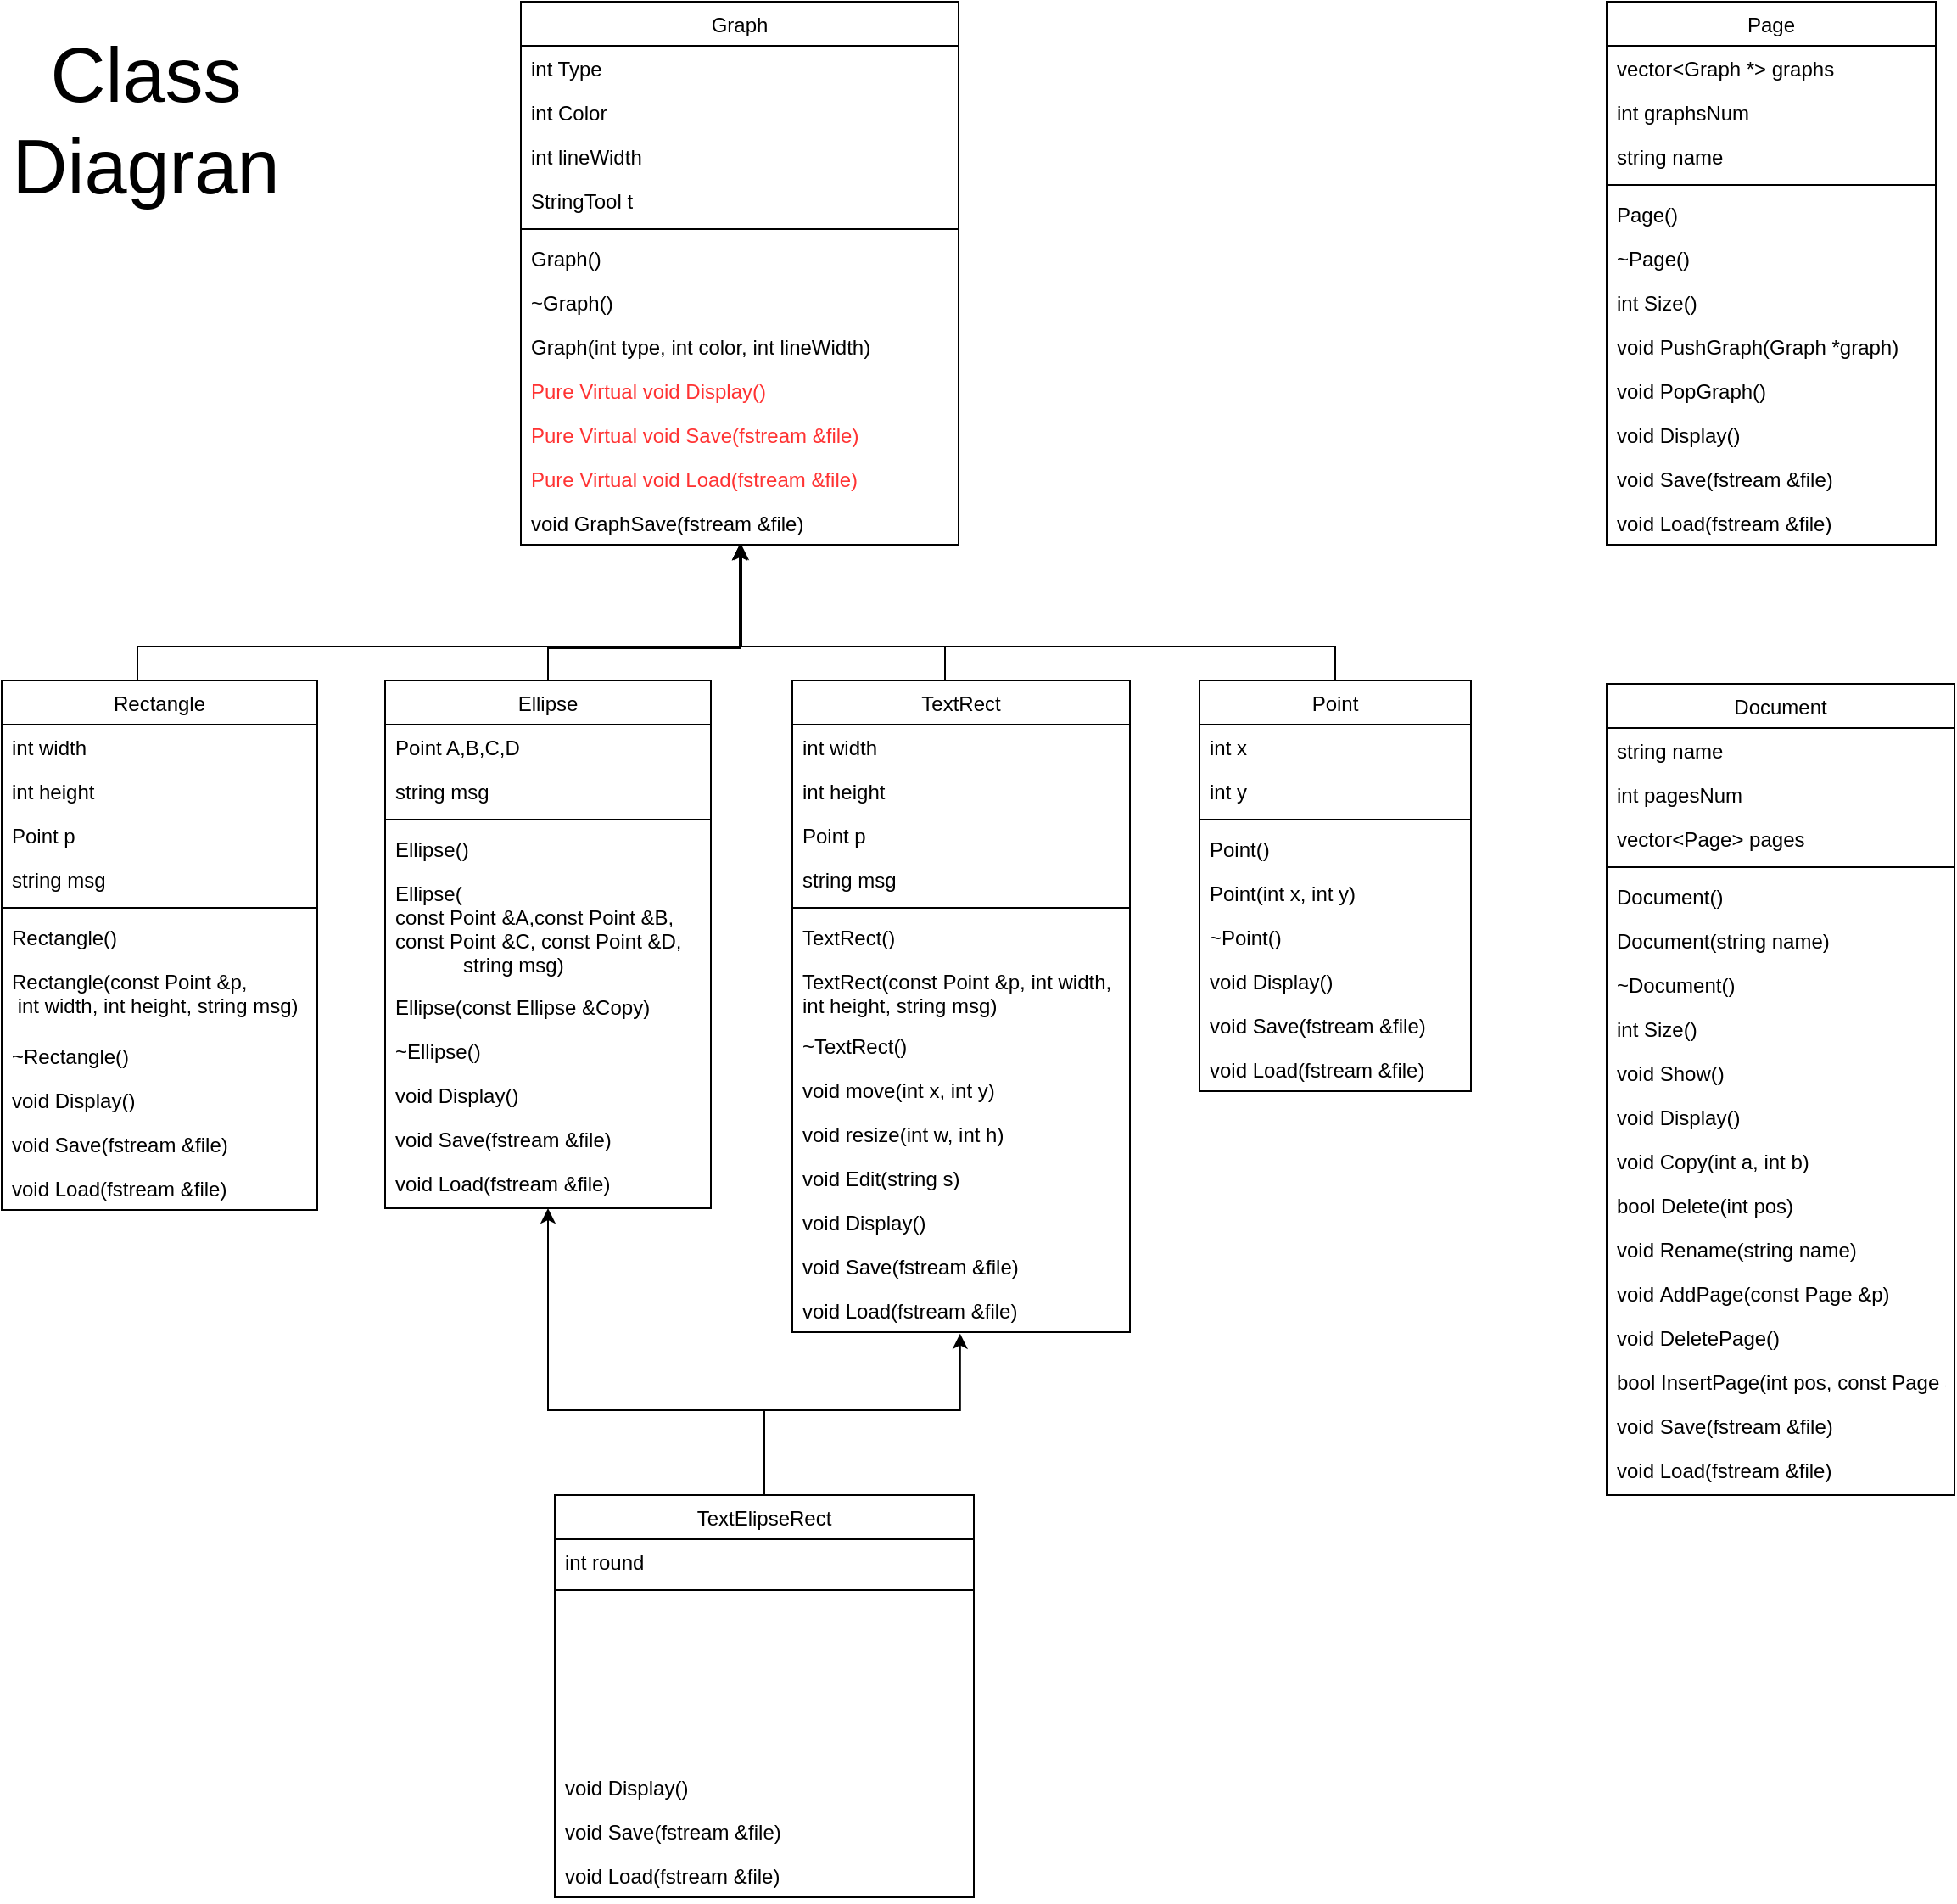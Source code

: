 <mxfile version="13.7.9" type="device"><diagram id="C5RBs43oDa-KdzZeNtuy" name="Page-1"><mxGraphModel dx="2370" dy="1370" grid="1" gridSize="10" guides="1" tooltips="1" connect="1" arrows="1" fold="1" page="1" pageScale="1" pageWidth="827" pageHeight="1169" math="0" shadow="0" extFonts="Permanent Marker^https://fonts.googleapis.com/css?family=Permanent+Marker"><root><mxCell id="WIyWlLk6GJQsqaUBKTNV-0"/><mxCell id="WIyWlLk6GJQsqaUBKTNV-1" parent="WIyWlLk6GJQsqaUBKTNV-0"/><mxCell id="w5Ngpnefuo01N6wFuXow-26" style="edgeStyle=orthogonalEdgeStyle;rounded=0;orthogonalLoop=1;jettySize=auto;html=1;entryX=0.5;entryY=1;entryDx=0;entryDy=0;" parent="WIyWlLk6GJQsqaUBKTNV-1" source="w5Ngpnefuo01N6wFuXow-6" target="w5Ngpnefuo01N6wFuXow-17" edge="1"><mxGeometry relative="1" as="geometry"><mxPoint x="530" y="750" as="targetPoint"/><Array as="points"><mxPoint x="576" y="701"/><mxPoint x="689" y="701"/></Array></mxGeometry></mxCell><mxCell id="w5Ngpnefuo01N6wFuXow-17" value="Graph" style="swimlane;fontStyle=0;align=center;verticalAlign=top;childLayout=stackLayout;horizontal=1;startSize=26;horizontalStack=0;resizeParent=1;resizeLast=0;collapsible=1;marginBottom=0;rounded=0;shadow=0;strokeWidth=1;" parent="WIyWlLk6GJQsqaUBKTNV-1" vertex="1"><mxGeometry x="560" y="320" width="258" height="320" as="geometry"><mxRectangle x="480" y="345" width="170" height="26" as="alternateBounds"/></mxGeometry></mxCell><mxCell id="w5Ngpnefuo01N6wFuXow-18" value="int Type" style="text;align=left;verticalAlign=top;spacingLeft=4;spacingRight=4;overflow=hidden;rotatable=0;points=[[0,0.5],[1,0.5]];portConstraint=eastwest;" parent="w5Ngpnefuo01N6wFuXow-17" vertex="1"><mxGeometry y="26" width="258" height="26" as="geometry"/></mxCell><mxCell id="w5Ngpnefuo01N6wFuXow-33" value="int Color" style="text;align=left;verticalAlign=top;spacingLeft=4;spacingRight=4;overflow=hidden;rotatable=0;points=[[0,0.5],[1,0.5]];portConstraint=eastwest;" parent="w5Ngpnefuo01N6wFuXow-17" vertex="1"><mxGeometry y="52" width="258" height="26" as="geometry"/></mxCell><mxCell id="w5Ngpnefuo01N6wFuXow-34" value="int lineWidth" style="text;align=left;verticalAlign=top;spacingLeft=4;spacingRight=4;overflow=hidden;rotatable=0;points=[[0,0.5],[1,0.5]];portConstraint=eastwest;" parent="w5Ngpnefuo01N6wFuXow-17" vertex="1"><mxGeometry y="78" width="258" height="26" as="geometry"/></mxCell><mxCell id="0" value="StringTool t" style="text;align=left;verticalAlign=top;spacingLeft=4;spacingRight=4;overflow=hidden;rotatable=0;points=[[0,0.5],[1,0.5]];portConstraint=eastwest;" parent="w5Ngpnefuo01N6wFuXow-17" vertex="1"><mxGeometry y="104" width="258" height="26" as="geometry"/></mxCell><mxCell id="w5Ngpnefuo01N6wFuXow-19" value="" style="line;html=1;strokeWidth=1;align=left;verticalAlign=middle;spacingTop=-1;spacingLeft=3;spacingRight=3;rotatable=0;labelPosition=right;points=[];portConstraint=eastwest;" parent="w5Ngpnefuo01N6wFuXow-17" vertex="1"><mxGeometry y="130" width="258" height="8" as="geometry"/></mxCell><mxCell id="1" value="Graph()" style="text;align=left;verticalAlign=top;spacingLeft=4;spacingRight=4;overflow=hidden;rotatable=0;points=[[0,0.5],[1,0.5]];portConstraint=eastwest;" parent="w5Ngpnefuo01N6wFuXow-17" vertex="1"><mxGeometry y="138" width="258" height="26" as="geometry"/></mxCell><mxCell id="g8D7zmndHCtEpndMNbQh-41" value="~Graph()" style="text;align=left;verticalAlign=top;spacingLeft=4;spacingRight=4;overflow=hidden;rotatable=0;points=[[0,0.5],[1,0.5]];portConstraint=eastwest;" parent="w5Ngpnefuo01N6wFuXow-17" vertex="1"><mxGeometry y="164" width="258" height="26" as="geometry"/></mxCell><mxCell id="w5Ngpnefuo01N6wFuXow-35" value="Graph(int type, int color, int lineWidth)" style="text;align=left;verticalAlign=top;spacingLeft=4;spacingRight=4;overflow=hidden;rotatable=0;points=[[0,0.5],[1,0.5]];portConstraint=eastwest;" parent="w5Ngpnefuo01N6wFuXow-17" vertex="1"><mxGeometry y="190" width="258" height="26" as="geometry"/></mxCell><mxCell id="2" value="Pure Virtual void Display()" style="text;align=left;verticalAlign=top;spacingLeft=4;spacingRight=4;overflow=hidden;rotatable=0;points=[[0,0.5],[1,0.5]];portConstraint=eastwest;fontColor=#FF3333;" parent="w5Ngpnefuo01N6wFuXow-17" vertex="1"><mxGeometry y="216" width="258" height="26" as="geometry"/></mxCell><mxCell id="w5Ngpnefuo01N6wFuXow-36" value="Pure Virtual void Save(fstream &amp;file)" style="text;align=left;verticalAlign=top;spacingLeft=4;spacingRight=4;overflow=hidden;rotatable=0;points=[[0,0.5],[1,0.5]];portConstraint=eastwest;fontColor=#FF3333;" parent="w5Ngpnefuo01N6wFuXow-17" vertex="1"><mxGeometry y="242" width="258" height="26" as="geometry"/></mxCell><mxCell id="w5Ngpnefuo01N6wFuXow-37" value="Pure Virtual void Load(fstream &amp;file)" style="text;align=left;verticalAlign=top;spacingLeft=4;spacingRight=4;overflow=hidden;rotatable=0;points=[[0,0.5],[1,0.5]];portConstraint=eastwest;fontColor=#FF3333;" parent="w5Ngpnefuo01N6wFuXow-17" vertex="1"><mxGeometry y="268" width="258" height="26" as="geometry"/></mxCell><mxCell id="4" value="void GraphSave(fstream &amp;file)" style="text;align=left;verticalAlign=top;spacingLeft=4;spacingRight=4;overflow=hidden;rotatable=0;points=[[0,0.5],[1,0.5]];portConstraint=eastwest;" parent="w5Ngpnefuo01N6wFuXow-17" vertex="1"><mxGeometry y="294" width="258" height="26" as="geometry"/></mxCell><mxCell id="w5Ngpnefuo01N6wFuXow-31" style="edgeStyle=orthogonalEdgeStyle;rounded=0;orthogonalLoop=1;jettySize=auto;html=1;entryX=0.5;entryY=1;entryDx=0;entryDy=0;" parent="WIyWlLk6GJQsqaUBKTNV-1" source="w5Ngpnefuo01N6wFuXow-14" target="w5Ngpnefuo01N6wFuXow-17" edge="1"><mxGeometry relative="1" as="geometry"><Array as="points"><mxPoint x="810" y="700"/><mxPoint x="689" y="700"/></Array></mxGeometry></mxCell><mxCell id="w5Ngpnefuo01N6wFuXow-25" style="edgeStyle=orthogonalEdgeStyle;rounded=0;orthogonalLoop=1;jettySize=auto;html=1;entryX=0.5;entryY=1;entryDx=0;entryDy=0;" parent="WIyWlLk6GJQsqaUBKTNV-1" source="w5Ngpnefuo01N6wFuXow-0" target="w5Ngpnefuo01N6wFuXow-17" edge="1"><mxGeometry relative="1" as="geometry"><Array as="points"><mxPoint x="334" y="700"/><mxPoint x="689" y="700"/></Array></mxGeometry></mxCell><mxCell id="g8D7zmndHCtEpndMNbQh-48" style="edgeStyle=orthogonalEdgeStyle;rounded=0;orthogonalLoop=1;jettySize=auto;html=1;" parent="WIyWlLk6GJQsqaUBKTNV-1" source="w5Ngpnefuo01N6wFuXow-3" edge="1"><mxGeometry relative="1" as="geometry"><mxPoint x="690" y="640" as="targetPoint"/><Array as="points"><mxPoint x="1040" y="700"/><mxPoint x="690" y="700"/></Array></mxGeometry></mxCell><mxCell id="w5Ngpnefuo01N6wFuXow-3" value="Point" style="swimlane;fontStyle=0;align=center;verticalAlign=top;childLayout=stackLayout;horizontal=1;startSize=26;horizontalStack=0;resizeParent=1;resizeLast=0;collapsible=1;marginBottom=0;rounded=0;shadow=0;strokeWidth=1;" parent="WIyWlLk6GJQsqaUBKTNV-1" vertex="1"><mxGeometry x="960" y="720" width="160" height="242" as="geometry"><mxRectangle x="380" y="560" width="170" height="26" as="alternateBounds"/></mxGeometry></mxCell><mxCell id="w5Ngpnefuo01N6wFuXow-4" value="int x" style="text;align=left;verticalAlign=top;spacingLeft=4;spacingRight=4;overflow=hidden;rotatable=0;points=[[0,0.5],[1,0.5]];portConstraint=eastwest;" parent="w5Ngpnefuo01N6wFuXow-3" vertex="1"><mxGeometry y="26" width="160" height="26" as="geometry"/></mxCell><mxCell id="nlLXyp28tEwNmr5Pekm--0" value="int y" style="text;align=left;verticalAlign=top;spacingLeft=4;spacingRight=4;overflow=hidden;rotatable=0;points=[[0,0.5],[1,0.5]];portConstraint=eastwest;" parent="w5Ngpnefuo01N6wFuXow-3" vertex="1"><mxGeometry y="52" width="160" height="26" as="geometry"/></mxCell><mxCell id="w5Ngpnefuo01N6wFuXow-5" value="" style="line;html=1;strokeWidth=1;align=left;verticalAlign=middle;spacingTop=-1;spacingLeft=3;spacingRight=3;rotatable=0;labelPosition=right;points=[];portConstraint=eastwest;" parent="w5Ngpnefuo01N6wFuXow-3" vertex="1"><mxGeometry y="78" width="160" height="8" as="geometry"/></mxCell><mxCell id="5" value="Point()" style="text;align=left;verticalAlign=top;spacingLeft=4;spacingRight=4;overflow=hidden;rotatable=0;points=[[0,0.5],[1,0.5]];portConstraint=eastwest;" parent="w5Ngpnefuo01N6wFuXow-3" vertex="1"><mxGeometry y="86" width="160" height="26" as="geometry"/></mxCell><mxCell id="6" value="Point(int x, int y)" style="text;align=left;verticalAlign=top;spacingLeft=4;spacingRight=4;overflow=hidden;rotatable=0;points=[[0,0.5],[1,0.5]];portConstraint=eastwest;" parent="w5Ngpnefuo01N6wFuXow-3" vertex="1"><mxGeometry y="112" width="160" height="26" as="geometry"/></mxCell><mxCell id="g8D7zmndHCtEpndMNbQh-45" value="~Point()" style="text;align=left;verticalAlign=top;spacingLeft=4;spacingRight=4;overflow=hidden;rotatable=0;points=[[0,0.5],[1,0.5]];portConstraint=eastwest;" parent="w5Ngpnefuo01N6wFuXow-3" vertex="1"><mxGeometry y="138" width="160" height="26" as="geometry"/></mxCell><mxCell id="7" value="void Display()" style="text;align=left;verticalAlign=top;spacingLeft=4;spacingRight=4;overflow=hidden;rotatable=0;points=[[0,0.5],[1,0.5]];portConstraint=eastwest;" parent="w5Ngpnefuo01N6wFuXow-3" vertex="1"><mxGeometry y="164" width="160" height="26" as="geometry"/></mxCell><mxCell id="8" value="void Save(fstream &amp;file)" style="text;align=left;verticalAlign=top;spacingLeft=4;spacingRight=4;overflow=hidden;rotatable=0;points=[[0,0.5],[1,0.5]];portConstraint=eastwest;" parent="w5Ngpnefuo01N6wFuXow-3" vertex="1"><mxGeometry y="190" width="160" height="26" as="geometry"/></mxCell><mxCell id="9" value="void Load(fstream &amp;file)" style="text;align=left;verticalAlign=top;spacingLeft=4;spacingRight=4;overflow=hidden;rotatable=0;points=[[0,0.5],[1,0.5]];portConstraint=eastwest;" parent="w5Ngpnefuo01N6wFuXow-3" vertex="1"><mxGeometry y="216" width="160" height="26" as="geometry"/></mxCell><mxCell id="w5Ngpnefuo01N6wFuXow-14" value="TextRect" style="swimlane;fontStyle=0;align=center;verticalAlign=top;childLayout=stackLayout;horizontal=1;startSize=26;horizontalStack=0;resizeParent=1;resizeLast=0;collapsible=1;marginBottom=0;rounded=0;shadow=0;strokeWidth=1;swimlaneLine=1;" parent="WIyWlLk6GJQsqaUBKTNV-1" vertex="1"><mxGeometry x="720" y="720" width="199" height="384" as="geometry"><mxRectangle x="732" y="729" width="170" height="26" as="alternateBounds"/></mxGeometry></mxCell><mxCell id="w5Ngpnefuo01N6wFuXow-15" value="int width" style="text;align=left;verticalAlign=top;spacingLeft=4;spacingRight=4;overflow=hidden;rotatable=0;points=[[0,0.5],[1,0.5]];portConstraint=eastwest;" parent="w5Ngpnefuo01N6wFuXow-14" vertex="1"><mxGeometry y="26" width="199" height="26" as="geometry"/></mxCell><mxCell id="w5Ngpnefuo01N6wFuXow-46" value="int height" style="text;align=left;verticalAlign=top;spacingLeft=4;spacingRight=4;overflow=hidden;rotatable=0;points=[[0,0.5],[1,0.5]];portConstraint=eastwest;" parent="w5Ngpnefuo01N6wFuXow-14" vertex="1"><mxGeometry y="52" width="199" height="26" as="geometry"/></mxCell><mxCell id="w5Ngpnefuo01N6wFuXow-47" value="Point p" style="text;align=left;verticalAlign=top;spacingLeft=4;spacingRight=4;overflow=hidden;rotatable=0;points=[[0,0.5],[1,0.5]];portConstraint=eastwest;" parent="w5Ngpnefuo01N6wFuXow-14" vertex="1"><mxGeometry y="78" width="199" height="26" as="geometry"/></mxCell><mxCell id="dm0tmYO27UrbNMAjL2ri-0" value="string msg" style="text;align=left;verticalAlign=top;spacingLeft=4;spacingRight=4;overflow=hidden;rotatable=0;points=[[0,0.5],[1,0.5]];portConstraint=eastwest;" parent="w5Ngpnefuo01N6wFuXow-14" vertex="1"><mxGeometry y="104" width="199" height="26" as="geometry"/></mxCell><mxCell id="w5Ngpnefuo01N6wFuXow-16" value="" style="line;html=1;strokeWidth=1;align=left;verticalAlign=middle;spacingTop=-1;spacingLeft=3;spacingRight=3;rotatable=0;labelPosition=right;points=[];portConstraint=eastwest;" parent="w5Ngpnefuo01N6wFuXow-14" vertex="1"><mxGeometry y="130" width="199" height="8" as="geometry"/></mxCell><mxCell id="w5Ngpnefuo01N6wFuXow-48" value="TextRect()" style="text;align=left;verticalAlign=top;spacingLeft=4;spacingRight=4;overflow=hidden;rotatable=0;points=[[0,0.5],[1,0.5]];portConstraint=eastwest;" parent="w5Ngpnefuo01N6wFuXow-14" vertex="1"><mxGeometry y="138" width="199" height="26" as="geometry"/></mxCell><mxCell id="w5Ngpnefuo01N6wFuXow-49" value="TextRect(const Point &amp;p, int width, &#10;int height, string msg)" style="text;align=left;verticalAlign=top;spacingLeft=4;spacingRight=4;overflow=hidden;rotatable=0;points=[[0,0.5],[1,0.5]];portConstraint=eastwest;" parent="w5Ngpnefuo01N6wFuXow-14" vertex="1"><mxGeometry y="164" width="199" height="38" as="geometry"/></mxCell><mxCell id="g8D7zmndHCtEpndMNbQh-44" value="~TextRect()" style="text;align=left;verticalAlign=top;spacingLeft=4;spacingRight=4;overflow=hidden;rotatable=0;points=[[0,0.5],[1,0.5]];portConstraint=eastwest;" parent="w5Ngpnefuo01N6wFuXow-14" vertex="1"><mxGeometry y="202" width="199" height="26" as="geometry"/></mxCell><mxCell id="w5Ngpnefuo01N6wFuXow-50" value="void move(int x, int y)" style="text;align=left;verticalAlign=top;spacingLeft=4;spacingRight=4;overflow=hidden;rotatable=0;points=[[0,0.5],[1,0.5]];portConstraint=eastwest;" parent="w5Ngpnefuo01N6wFuXow-14" vertex="1"><mxGeometry y="228" width="199" height="26" as="geometry"/></mxCell><mxCell id="w5Ngpnefuo01N6wFuXow-51" value="void resize(int w, int h)" style="text;align=left;verticalAlign=top;spacingLeft=4;spacingRight=4;overflow=hidden;rotatable=0;points=[[0,0.5],[1,0.5]];portConstraint=eastwest;" parent="w5Ngpnefuo01N6wFuXow-14" vertex="1"><mxGeometry y="254" width="199" height="26" as="geometry"/></mxCell><mxCell id="w5Ngpnefuo01N6wFuXow-52" value="void Edit(string s)" style="text;align=left;verticalAlign=top;spacingLeft=4;spacingRight=4;overflow=hidden;rotatable=0;points=[[0,0.5],[1,0.5]];portConstraint=eastwest;" parent="w5Ngpnefuo01N6wFuXow-14" vertex="1"><mxGeometry y="280" width="199" height="26" as="geometry"/></mxCell><mxCell id="w5Ngpnefuo01N6wFuXow-53" value="void Display()" style="text;align=left;verticalAlign=top;spacingLeft=4;spacingRight=4;overflow=hidden;rotatable=0;points=[[0,0.5],[1,0.5]];portConstraint=eastwest;" parent="w5Ngpnefuo01N6wFuXow-14" vertex="1"><mxGeometry y="306" width="199" height="26" as="geometry"/></mxCell><mxCell id="15" value="void Save(fstream &amp;file)" style="text;align=left;verticalAlign=top;spacingLeft=4;spacingRight=4;overflow=hidden;rotatable=0;points=[[0,0.5],[1,0.5]];portConstraint=eastwest;" parent="w5Ngpnefuo01N6wFuXow-14" vertex="1"><mxGeometry y="332" width="199" height="26" as="geometry"/></mxCell><mxCell id="16" value="void Load(fstream &amp;file)" style="text;align=left;verticalAlign=top;spacingLeft=4;spacingRight=4;overflow=hidden;rotatable=0;points=[[0,0.5],[1,0.5]];portConstraint=eastwest;" parent="w5Ngpnefuo01N6wFuXow-14" vertex="1"><mxGeometry y="358" width="199" height="26" as="geometry"/></mxCell><mxCell id="w5Ngpnefuo01N6wFuXow-6" value="Ellipse" style="swimlane;fontStyle=0;align=center;verticalAlign=top;childLayout=stackLayout;horizontal=1;startSize=26;horizontalStack=0;resizeParent=1;resizeLast=0;collapsible=1;marginBottom=0;rounded=0;shadow=0;strokeWidth=1;" parent="WIyWlLk6GJQsqaUBKTNV-1" vertex="1"><mxGeometry x="480" y="720" width="192" height="311" as="geometry"><mxRectangle x="380" y="560" width="170" height="26" as="alternateBounds"/></mxGeometry></mxCell><mxCell id="nlLXyp28tEwNmr5Pekm--19" value="Point A,B,C,D" style="text;align=left;verticalAlign=top;spacingLeft=4;spacingRight=4;overflow=hidden;rotatable=0;points=[[0,0.5],[1,0.5]];portConstraint=eastwest;" parent="w5Ngpnefuo01N6wFuXow-6" vertex="1"><mxGeometry y="26" width="192" height="26" as="geometry"/></mxCell><mxCell id="w5Ngpnefuo01N6wFuXow-7" value="string msg" style="text;align=left;verticalAlign=top;spacingLeft=4;spacingRight=4;overflow=hidden;rotatable=0;points=[[0,0.5],[1,0.5]];portConstraint=eastwest;" parent="w5Ngpnefuo01N6wFuXow-6" vertex="1"><mxGeometry y="52" width="192" height="26" as="geometry"/></mxCell><mxCell id="w5Ngpnefuo01N6wFuXow-8" value="" style="line;html=1;strokeWidth=1;align=left;verticalAlign=middle;spacingTop=-1;spacingLeft=3;spacingRight=3;rotatable=0;labelPosition=right;points=[];portConstraint=eastwest;" parent="w5Ngpnefuo01N6wFuXow-6" vertex="1"><mxGeometry y="78" width="192" height="8" as="geometry"/></mxCell><mxCell id="w5Ngpnefuo01N6wFuXow-41" value="Ellipse()" style="text;align=left;verticalAlign=top;spacingLeft=4;spacingRight=4;overflow=hidden;rotatable=0;points=[[0,0.5],[1,0.5]];portConstraint=eastwest;" parent="w5Ngpnefuo01N6wFuXow-6" vertex="1"><mxGeometry y="86" width="192" height="26" as="geometry"/></mxCell><mxCell id="w5Ngpnefuo01N6wFuXow-42" value="Ellipse(&#10;const Point &amp;A,const Point &amp;B, &#10;const Point &amp;C, const Point &amp;D,&#10;            string msg)" style="text;align=left;verticalAlign=top;spacingLeft=4;spacingRight=4;overflow=hidden;rotatable=0;points=[[0,0.5],[1,0.5]];portConstraint=eastwest;" parent="w5Ngpnefuo01N6wFuXow-6" vertex="1"><mxGeometry y="112" width="192" height="67" as="geometry"/></mxCell><mxCell id="13" value="Ellipse(const Ellipse &amp;Copy)" style="text;align=left;verticalAlign=top;spacingLeft=4;spacingRight=4;overflow=hidden;rotatable=0;points=[[0,0.5],[1,0.5]];portConstraint=eastwest;" parent="w5Ngpnefuo01N6wFuXow-6" vertex="1"><mxGeometry y="179" width="192" height="26" as="geometry"/></mxCell><mxCell id="g8D7zmndHCtEpndMNbQh-43" value="~Ellipse()" style="text;align=left;verticalAlign=top;spacingLeft=4;spacingRight=4;overflow=hidden;rotatable=0;points=[[0,0.5],[1,0.5]];portConstraint=eastwest;" parent="w5Ngpnefuo01N6wFuXow-6" vertex="1"><mxGeometry y="205" width="192" height="26" as="geometry"/></mxCell><mxCell id="14" value="void Display()" style="text;align=left;verticalAlign=top;spacingLeft=4;spacingRight=4;overflow=hidden;rotatable=0;points=[[0,0.5],[1,0.5]];portConstraint=eastwest;" parent="w5Ngpnefuo01N6wFuXow-6" vertex="1"><mxGeometry y="231" width="192" height="26" as="geometry"/></mxCell><mxCell id="w5Ngpnefuo01N6wFuXow-44" value="void Save(fstream &amp;file)" style="text;align=left;verticalAlign=top;spacingLeft=4;spacingRight=4;overflow=hidden;rotatable=0;points=[[0,0.5],[1,0.5]];portConstraint=eastwest;" parent="w5Ngpnefuo01N6wFuXow-6" vertex="1"><mxGeometry y="257" width="192" height="26" as="geometry"/></mxCell><mxCell id="w5Ngpnefuo01N6wFuXow-43" value="void Load(fstream &amp;file)" style="text;align=left;verticalAlign=top;spacingLeft=4;spacingRight=4;overflow=hidden;rotatable=0;points=[[0,0.5],[1,0.5]];portConstraint=eastwest;" parent="w5Ngpnefuo01N6wFuXow-6" vertex="1"><mxGeometry y="283" width="192" height="26" as="geometry"/></mxCell><mxCell id="w5Ngpnefuo01N6wFuXow-0" value="Rectangle" style="swimlane;fontStyle=0;align=center;verticalAlign=top;childLayout=stackLayout;horizontal=1;startSize=26;horizontalStack=0;resizeParent=1;resizeLast=0;collapsible=1;marginBottom=0;rounded=0;shadow=0;strokeWidth=1;" parent="WIyWlLk6GJQsqaUBKTNV-1" vertex="1"><mxGeometry x="254" y="720" width="186" height="312" as="geometry"><mxRectangle x="340" y="380" width="170" height="26" as="alternateBounds"/></mxGeometry></mxCell><mxCell id="nlLXyp28tEwNmr5Pekm--3" value="int width" style="text;align=left;verticalAlign=top;spacingLeft=4;spacingRight=4;overflow=hidden;rotatable=0;points=[[0,0.5],[1,0.5]];portConstraint=eastwest;" parent="w5Ngpnefuo01N6wFuXow-0" vertex="1"><mxGeometry y="26" width="186" height="26" as="geometry"/></mxCell><mxCell id="nlLXyp28tEwNmr5Pekm--4" value="int height" style="text;align=left;verticalAlign=top;spacingLeft=4;spacingRight=4;overflow=hidden;rotatable=0;points=[[0,0.5],[1,0.5]];portConstraint=eastwest;" parent="w5Ngpnefuo01N6wFuXow-0" vertex="1"><mxGeometry y="52" width="186" height="26" as="geometry"/></mxCell><mxCell id="nlLXyp28tEwNmr5Pekm--5" value="Point p" style="text;align=left;verticalAlign=top;spacingLeft=4;spacingRight=4;overflow=hidden;rotatable=0;points=[[0,0.5],[1,0.5]];portConstraint=eastwest;" parent="w5Ngpnefuo01N6wFuXow-0" vertex="1"><mxGeometry y="78" width="186" height="26" as="geometry"/></mxCell><mxCell id="dm0tmYO27UrbNMAjL2ri-1" value="string msg" style="text;align=left;verticalAlign=top;spacingLeft=4;spacingRight=4;overflow=hidden;rotatable=0;points=[[0,0.5],[1,0.5]];portConstraint=eastwest;" parent="w5Ngpnefuo01N6wFuXow-0" vertex="1"><mxGeometry y="104" width="186" height="26" as="geometry"/></mxCell><mxCell id="w5Ngpnefuo01N6wFuXow-2" value="" style="line;html=1;strokeWidth=1;align=left;verticalAlign=middle;spacingTop=-1;spacingLeft=3;spacingRight=3;rotatable=0;labelPosition=right;points=[];portConstraint=eastwest;" parent="w5Ngpnefuo01N6wFuXow-0" vertex="1"><mxGeometry y="130" width="186" height="8" as="geometry"/></mxCell><mxCell id="10" value="Rectangle()" style="text;align=left;verticalAlign=top;spacingLeft=4;spacingRight=4;overflow=hidden;rotatable=0;points=[[0,0.5],[1,0.5]];portConstraint=eastwest;" parent="w5Ngpnefuo01N6wFuXow-0" vertex="1"><mxGeometry y="138" width="186" height="26" as="geometry"/></mxCell><mxCell id="11" value="Rectangle(const Point &amp;p,&#10; int width, int height, string msg)" style="text;align=left;verticalAlign=top;spacingLeft=4;spacingRight=4;overflow=hidden;rotatable=0;points=[[0,0.5],[1,0.5]];portConstraint=eastwest;" parent="w5Ngpnefuo01N6wFuXow-0" vertex="1"><mxGeometry y="164" width="186" height="44" as="geometry"/></mxCell><mxCell id="g8D7zmndHCtEpndMNbQh-42" value="~Rectangle()" style="text;align=left;verticalAlign=top;spacingLeft=4;spacingRight=4;overflow=hidden;rotatable=0;points=[[0,0.5],[1,0.5]];portConstraint=eastwest;" parent="w5Ngpnefuo01N6wFuXow-0" vertex="1"><mxGeometry y="208" width="186" height="26" as="geometry"/></mxCell><mxCell id="12" value="void Display()" style="text;align=left;verticalAlign=top;spacingLeft=4;spacingRight=4;overflow=hidden;rotatable=0;points=[[0,0.5],[1,0.5]];portConstraint=eastwest;" parent="w5Ngpnefuo01N6wFuXow-0" vertex="1"><mxGeometry y="234" width="186" height="26" as="geometry"/></mxCell><mxCell id="nlLXyp28tEwNmr5Pekm--6" value="void Save(fstream &amp;file)" style="text;align=left;verticalAlign=top;spacingLeft=4;spacingRight=4;overflow=hidden;rotatable=0;points=[[0,0.5],[1,0.5]];portConstraint=eastwest;" parent="w5Ngpnefuo01N6wFuXow-0" vertex="1"><mxGeometry y="260" width="186" height="26" as="geometry"/></mxCell><mxCell id="nlLXyp28tEwNmr5Pekm--8" value="void Load(fstream &amp;file)" style="text;align=left;verticalAlign=top;spacingLeft=4;spacingRight=4;overflow=hidden;rotatable=0;points=[[0,0.5],[1,0.5]];portConstraint=eastwest;" parent="w5Ngpnefuo01N6wFuXow-0" vertex="1"><mxGeometry y="286" width="186" height="26" as="geometry"/></mxCell><mxCell id="g8D7zmndHCtEpndMNbQh-49" style="edgeStyle=orthogonalEdgeStyle;rounded=0;orthogonalLoop=1;jettySize=auto;html=1;entryX=0.497;entryY=1.033;entryDx=0;entryDy=0;entryPerimeter=0;" parent="WIyWlLk6GJQsqaUBKTNV-1" source="w5Ngpnefuo01N6wFuXow-20" target="16" edge="1"><mxGeometry relative="1" as="geometry"><Array as="points"><mxPoint x="704" y="1150"/><mxPoint x="819" y="1150"/></Array></mxGeometry></mxCell><mxCell id="g8D7zmndHCtEpndMNbQh-50" style="edgeStyle=orthogonalEdgeStyle;rounded=0;orthogonalLoop=1;jettySize=auto;html=1;entryX=0.5;entryY=1;entryDx=0;entryDy=0;" parent="WIyWlLk6GJQsqaUBKTNV-1" source="w5Ngpnefuo01N6wFuXow-20" target="w5Ngpnefuo01N6wFuXow-6" edge="1"><mxGeometry relative="1" as="geometry"><Array as="points"><mxPoint x="704" y="1150"/><mxPoint x="576" y="1150"/></Array></mxGeometry></mxCell><mxCell id="w5Ngpnefuo01N6wFuXow-20" value="TextElipseRect" style="swimlane;fontStyle=0;align=center;verticalAlign=top;childLayout=stackLayout;horizontal=1;startSize=26;horizontalStack=0;resizeParent=1;resizeLast=0;collapsible=1;marginBottom=0;rounded=0;shadow=0;strokeWidth=1;swimlaneLine=1;" parent="WIyWlLk6GJQsqaUBKTNV-1" vertex="1"><mxGeometry x="580" y="1200" width="247" height="237" as="geometry"><mxRectangle x="380" y="560" width="170" height="26" as="alternateBounds"/></mxGeometry></mxCell><mxCell id="w5Ngpnefuo01N6wFuXow-21" value="int round" style="text;align=left;verticalAlign=top;spacingLeft=4;spacingRight=4;overflow=hidden;rotatable=0;points=[[0,0.5],[1,0.5]];portConstraint=eastwest;" parent="w5Ngpnefuo01N6wFuXow-20" vertex="1"><mxGeometry y="26" width="247" height="26" as="geometry"/></mxCell><mxCell id="w5Ngpnefuo01N6wFuXow-22" value="" style="line;html=1;strokeWidth=1;align=left;verticalAlign=middle;spacingTop=-1;spacingLeft=3;spacingRight=3;rotatable=0;labelPosition=right;points=[];portConstraint=eastwest;" parent="w5Ngpnefuo01N6wFuXow-20" vertex="1"><mxGeometry y="52" width="247" height="8" as="geometry"/></mxCell><mxCell id="w5Ngpnefuo01N6wFuXow-40" value="TextEllipseRect()" style="text;align=left;verticalAlign=top;spacingLeft=4;spacingRight=4;overflow=hidden;rotatable=0;points=[[0,0.5],[1,0.5]];portConstraint=eastwest;fontColor=#FFFFFF;" parent="w5Ngpnefuo01N6wFuXow-20" vertex="1"><mxGeometry y="60" width="247" height="26" as="geometry"/></mxCell><mxCell id="w5Ngpnefuo01N6wFuXow-39" value="TextEllipseRect(const Point &amp;p, int width,&#10; int height, string msg,int round)" style="text;align=left;verticalAlign=top;spacingLeft=4;spacingRight=4;overflow=hidden;rotatable=0;points=[[0,0.5],[1,0.5]];portConstraint=eastwest;fontColor=#FFFFFF;" parent="w5Ngpnefuo01N6wFuXow-20" vertex="1"><mxGeometry y="86" width="247" height="47" as="geometry"/></mxCell><mxCell id="g8D7zmndHCtEpndMNbQh-46" value="~TextEllipseRect()" style="text;align=left;verticalAlign=top;spacingLeft=4;spacingRight=4;overflow=hidden;rotatable=0;points=[[0,0.5],[1,0.5]];portConstraint=eastwest;fontColor=#FFFFFF;" parent="w5Ngpnefuo01N6wFuXow-20" vertex="1"><mxGeometry y="133" width="247" height="26" as="geometry"/></mxCell><mxCell id="w5Ngpnefuo01N6wFuXow-38" value="void Display()" style="text;align=left;verticalAlign=top;spacingLeft=4;spacingRight=4;overflow=hidden;rotatable=0;points=[[0,0.5],[1,0.5]];portConstraint=eastwest;" parent="w5Ngpnefuo01N6wFuXow-20" vertex="1"><mxGeometry y="159" width="247" height="26" as="geometry"/></mxCell><mxCell id="20" value="void Save(fstream &amp;file)" style="text;align=left;verticalAlign=top;spacingLeft=4;spacingRight=4;overflow=hidden;rotatable=0;points=[[0,0.5],[1,0.5]];portConstraint=eastwest;" parent="w5Ngpnefuo01N6wFuXow-20" vertex="1"><mxGeometry y="185" width="247" height="26" as="geometry"/></mxCell><mxCell id="19" value="void Load(fstream &amp;file)" style="text;align=left;verticalAlign=top;spacingLeft=4;spacingRight=4;overflow=hidden;rotatable=0;points=[[0,0.5],[1,0.5]];portConstraint=eastwest;" parent="w5Ngpnefuo01N6wFuXow-20" vertex="1"><mxGeometry y="211" width="247" height="26" as="geometry"/></mxCell><mxCell id="w5Ngpnefuo01N6wFuXow-9" value="Page" style="swimlane;fontStyle=0;align=center;verticalAlign=top;childLayout=stackLayout;horizontal=1;startSize=26;horizontalStack=0;resizeParent=1;resizeLast=0;collapsible=1;marginBottom=0;rounded=0;shadow=0;strokeWidth=1;swimlaneLine=1;" parent="WIyWlLk6GJQsqaUBKTNV-1" vertex="1"><mxGeometry x="1200" y="320" width="194" height="320" as="geometry"><mxRectangle x="380" y="560" width="170" height="26" as="alternateBounds"/></mxGeometry></mxCell><mxCell id="w5Ngpnefuo01N6wFuXow-10" value="vector&lt;Graph *&gt; graphs" style="text;align=left;verticalAlign=top;spacingLeft=4;spacingRight=4;overflow=hidden;rotatable=0;points=[[0,0.5],[1,0.5]];portConstraint=eastwest;" parent="w5Ngpnefuo01N6wFuXow-9" vertex="1"><mxGeometry y="26" width="194" height="26" as="geometry"/></mxCell><mxCell id="21" value="int graphsNum" style="text;align=left;verticalAlign=top;spacingLeft=4;spacingRight=4;overflow=hidden;rotatable=0;points=[[0,0.5],[1,0.5]];portConstraint=eastwest;" parent="w5Ngpnefuo01N6wFuXow-9" vertex="1"><mxGeometry y="52" width="194" height="26" as="geometry"/></mxCell><mxCell id="22" value="string name" style="text;align=left;verticalAlign=top;spacingLeft=4;spacingRight=4;overflow=hidden;rotatable=0;points=[[0,0.5],[1,0.5]];portConstraint=eastwest;" parent="w5Ngpnefuo01N6wFuXow-9" vertex="1"><mxGeometry y="78" width="194" height="26" as="geometry"/></mxCell><mxCell id="w5Ngpnefuo01N6wFuXow-11" value="" style="line;html=1;strokeWidth=1;align=left;verticalAlign=middle;spacingTop=-1;spacingLeft=3;spacingRight=3;rotatable=0;labelPosition=right;points=[];portConstraint=eastwest;" parent="w5Ngpnefuo01N6wFuXow-9" vertex="1"><mxGeometry y="104" width="194" height="8" as="geometry"/></mxCell><mxCell id="23" value="Page()" style="text;align=left;verticalAlign=top;spacingLeft=4;spacingRight=4;overflow=hidden;rotatable=0;points=[[0,0.5],[1,0.5]];portConstraint=eastwest;" parent="w5Ngpnefuo01N6wFuXow-9" vertex="1"><mxGeometry y="112" width="194" height="26" as="geometry"/></mxCell><mxCell id="24" value="~Page()" style="text;align=left;verticalAlign=top;spacingLeft=4;spacingRight=4;overflow=hidden;rotatable=0;points=[[0,0.5],[1,0.5]];portConstraint=eastwest;" parent="w5Ngpnefuo01N6wFuXow-9" vertex="1"><mxGeometry y="138" width="194" height="26" as="geometry"/></mxCell><mxCell id="25" value="int Size()" style="text;align=left;verticalAlign=top;spacingLeft=4;spacingRight=4;overflow=hidden;rotatable=0;points=[[0,0.5],[1,0.5]];portConstraint=eastwest;" parent="w5Ngpnefuo01N6wFuXow-9" vertex="1"><mxGeometry y="164" width="194" height="26" as="geometry"/></mxCell><mxCell id="29" value="void PushGraph(Graph *graph)" style="text;align=left;verticalAlign=top;spacingLeft=4;spacingRight=4;overflow=hidden;rotatable=0;points=[[0,0.5],[1,0.5]];portConstraint=eastwest;" parent="w5Ngpnefuo01N6wFuXow-9" vertex="1"><mxGeometry y="190" width="194" height="26" as="geometry"/></mxCell><mxCell id="30" value="void PopGraph()" style="text;align=left;verticalAlign=top;spacingLeft=4;spacingRight=4;overflow=hidden;rotatable=0;points=[[0,0.5],[1,0.5]];portConstraint=eastwest;" parent="w5Ngpnefuo01N6wFuXow-9" vertex="1"><mxGeometry y="216" width="194" height="26" as="geometry"/></mxCell><mxCell id="27" value="void Display()" style="text;align=left;verticalAlign=top;spacingLeft=4;spacingRight=4;overflow=hidden;rotatable=0;points=[[0,0.5],[1,0.5]];portConstraint=eastwest;" parent="w5Ngpnefuo01N6wFuXow-9" vertex="1"><mxGeometry y="242" width="194" height="26" as="geometry"/></mxCell><mxCell id="28" value="void Save(fstream &amp;file)" style="text;align=left;verticalAlign=top;spacingLeft=4;spacingRight=4;overflow=hidden;rotatable=0;points=[[0,0.5],[1,0.5]];portConstraint=eastwest;" parent="w5Ngpnefuo01N6wFuXow-9" vertex="1"><mxGeometry y="268" width="194" height="26" as="geometry"/></mxCell><mxCell id="26" value="void Load(fstream &amp;file)" style="text;align=left;verticalAlign=top;spacingLeft=4;spacingRight=4;overflow=hidden;rotatable=0;points=[[0,0.5],[1,0.5]];portConstraint=eastwest;" parent="w5Ngpnefuo01N6wFuXow-9" vertex="1"><mxGeometry y="294" width="194" height="26" as="geometry"/></mxCell><mxCell id="w5Ngpnefuo01N6wFuXow-27" value="Document" style="swimlane;fontStyle=0;align=center;verticalAlign=top;childLayout=stackLayout;horizontal=1;startSize=26;horizontalStack=0;resizeParent=1;resizeLast=0;collapsible=1;marginBottom=0;rounded=0;shadow=0;strokeWidth=1;swimlaneLine=1;" parent="WIyWlLk6GJQsqaUBKTNV-1" vertex="1"><mxGeometry x="1200" y="722" width="205" height="478" as="geometry"><mxRectangle x="380" y="560" width="170" height="26" as="alternateBounds"/></mxGeometry></mxCell><mxCell id="w5Ngpnefuo01N6wFuXow-28" value="string name" style="text;align=left;verticalAlign=top;spacingLeft=4;spacingRight=4;overflow=hidden;rotatable=0;points=[[0,0.5],[1,0.5]];portConstraint=eastwest;" parent="w5Ngpnefuo01N6wFuXow-27" vertex="1"><mxGeometry y="26" width="205" height="26" as="geometry"/></mxCell><mxCell id="31" value="int pagesNum" style="text;align=left;verticalAlign=top;spacingLeft=4;spacingRight=4;overflow=hidden;rotatable=0;points=[[0,0.5],[1,0.5]];portConstraint=eastwest;" parent="w5Ngpnefuo01N6wFuXow-27" vertex="1"><mxGeometry y="52" width="205" height="26" as="geometry"/></mxCell><mxCell id="32" value="vector&lt;Page&gt; pages" style="text;align=left;verticalAlign=top;spacingLeft=4;spacingRight=4;overflow=hidden;rotatable=0;points=[[0,0.5],[1,0.5]];portConstraint=eastwest;" parent="w5Ngpnefuo01N6wFuXow-27" vertex="1"><mxGeometry y="78" width="205" height="26" as="geometry"/></mxCell><mxCell id="w5Ngpnefuo01N6wFuXow-29" value="" style="line;html=1;strokeWidth=1;align=left;verticalAlign=middle;spacingTop=-1;spacingLeft=3;spacingRight=3;rotatable=0;labelPosition=right;points=[];portConstraint=eastwest;" parent="w5Ngpnefuo01N6wFuXow-27" vertex="1"><mxGeometry y="104" width="205" height="8" as="geometry"/></mxCell><mxCell id="nlLXyp28tEwNmr5Pekm--13" value="Document()" style="text;align=left;verticalAlign=top;spacingLeft=4;spacingRight=4;overflow=hidden;rotatable=0;points=[[0,0.5],[1,0.5]];portConstraint=eastwest;" parent="w5Ngpnefuo01N6wFuXow-27" vertex="1"><mxGeometry y="112" width="205" height="26" as="geometry"/></mxCell><mxCell id="nlLXyp28tEwNmr5Pekm--15" value="Document(string name)" style="text;align=left;verticalAlign=top;spacingLeft=4;spacingRight=4;overflow=hidden;rotatable=0;points=[[0,0.5],[1,0.5]];portConstraint=eastwest;" parent="w5Ngpnefuo01N6wFuXow-27" vertex="1"><mxGeometry y="138" width="205" height="26" as="geometry"/></mxCell><mxCell id="nlLXyp28tEwNmr5Pekm--14" value="~Document()" style="text;align=left;verticalAlign=top;spacingLeft=4;spacingRight=4;overflow=hidden;rotatable=0;points=[[0,0.5],[1,0.5]];portConstraint=eastwest;" parent="w5Ngpnefuo01N6wFuXow-27" vertex="1"><mxGeometry y="164" width="205" height="26" as="geometry"/></mxCell><mxCell id="nlLXyp28tEwNmr5Pekm--16" value="int Size()" style="text;align=left;verticalAlign=top;spacingLeft=4;spacingRight=4;overflow=hidden;rotatable=0;points=[[0,0.5],[1,0.5]];portConstraint=eastwest;" parent="w5Ngpnefuo01N6wFuXow-27" vertex="1"><mxGeometry y="190" width="205" height="26" as="geometry"/></mxCell><mxCell id="33" value="void Show()" style="text;align=left;verticalAlign=top;spacingLeft=4;spacingRight=4;overflow=hidden;rotatable=0;points=[[0,0.5],[1,0.5]];portConstraint=eastwest;" parent="w5Ngpnefuo01N6wFuXow-27" vertex="1"><mxGeometry y="216" width="205" height="26" as="geometry"/></mxCell><mxCell id="35" value="void Display()" style="text;align=left;verticalAlign=top;spacingLeft=4;spacingRight=4;overflow=hidden;rotatable=0;points=[[0,0.5],[1,0.5]];portConstraint=eastwest;" parent="w5Ngpnefuo01N6wFuXow-27" vertex="1"><mxGeometry y="242" width="205" height="26" as="geometry"/></mxCell><mxCell id="37" value="void Copy(int a, int b)" style="text;align=left;verticalAlign=top;spacingLeft=4;spacingRight=4;overflow=hidden;rotatable=0;points=[[0,0.5],[1,0.5]];portConstraint=eastwest;" parent="w5Ngpnefuo01N6wFuXow-27" vertex="1"><mxGeometry y="268" width="205" height="26" as="geometry"/></mxCell><mxCell id="41" value="bool Delete(int pos)" style="text;align=left;verticalAlign=top;spacingLeft=4;spacingRight=4;overflow=hidden;rotatable=0;points=[[0,0.5],[1,0.5]];portConstraint=eastwest;" parent="w5Ngpnefuo01N6wFuXow-27" vertex="1"><mxGeometry y="294" width="205" height="26" as="geometry"/></mxCell><mxCell id="40" value="void Rename(string name)" style="text;align=left;verticalAlign=top;spacingLeft=4;spacingRight=4;overflow=hidden;rotatable=0;points=[[0,0.5],[1,0.5]];portConstraint=eastwest;" parent="w5Ngpnefuo01N6wFuXow-27" vertex="1"><mxGeometry y="320" width="205" height="26" as="geometry"/></mxCell><mxCell id="39" value="void AddPage(const Page &amp;p)" style="text;align=left;verticalAlign=top;spacingLeft=4;spacingRight=4;overflow=hidden;rotatable=0;points=[[0,0.5],[1,0.5]];portConstraint=eastwest;" parent="w5Ngpnefuo01N6wFuXow-27" vertex="1"><mxGeometry y="346" width="205" height="26" as="geometry"/></mxCell><mxCell id="38" value="void DeletePage()" style="text;align=left;verticalAlign=top;spacingLeft=4;spacingRight=4;overflow=hidden;rotatable=0;points=[[0,0.5],[1,0.5]];portConstraint=eastwest;" parent="w5Ngpnefuo01N6wFuXow-27" vertex="1"><mxGeometry y="372" width="205" height="26" as="geometry"/></mxCell><mxCell id="36" value="bool InsertPage(int pos, const Page &amp;p)" style="text;align=left;verticalAlign=top;spacingLeft=4;spacingRight=4;overflow=hidden;rotatable=0;points=[[0,0.5],[1,0.5]];portConstraint=eastwest;" parent="w5Ngpnefuo01N6wFuXow-27" vertex="1"><mxGeometry y="398" width="205" height="26" as="geometry"/></mxCell><mxCell id="34" value="void Save(fstream &amp;file)" style="text;align=left;verticalAlign=top;spacingLeft=4;spacingRight=4;overflow=hidden;rotatable=0;points=[[0,0.5],[1,0.5]];portConstraint=eastwest;" parent="w5Ngpnefuo01N6wFuXow-27" vertex="1"><mxGeometry y="424" width="205" height="26" as="geometry"/></mxCell><mxCell id="nlLXyp28tEwNmr5Pekm--17" value="void Load(fstream &amp;file)" style="text;align=left;verticalAlign=top;spacingLeft=4;spacingRight=4;overflow=hidden;rotatable=0;points=[[0,0.5],[1,0.5]];portConstraint=eastwest;" parent="w5Ngpnefuo01N6wFuXow-27" vertex="1"><mxGeometry y="450" width="205" height="26" as="geometry"/></mxCell><mxCell id="epbj6Bz19SXd3q0uCqBy-41" value="&lt;font style=&quot;font-size: 45px&quot;&gt;Class Diagran&lt;/font&gt;" style="text;html=1;strokeColor=none;fillColor=none;align=center;verticalAlign=middle;whiteSpace=wrap;rounded=0;horizontal=1;" vertex="1" parent="WIyWlLk6GJQsqaUBKTNV-1"><mxGeometry x="254" y="320" width="170" height="140" as="geometry"/></mxCell></root></mxGraphModel></diagram></mxfile>